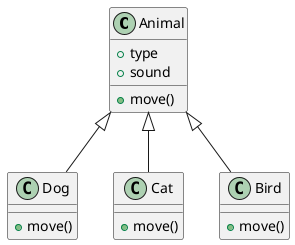 @startuml
'https://plantuml.com/class-diagram

class Animal {
 +type
 +sound
 +move()
}
class Dog extends Animal{
 +move()
}
class Cat extends Animal{
 +move()
}
class Bird extends Animal{
 +move()
}

@enduml